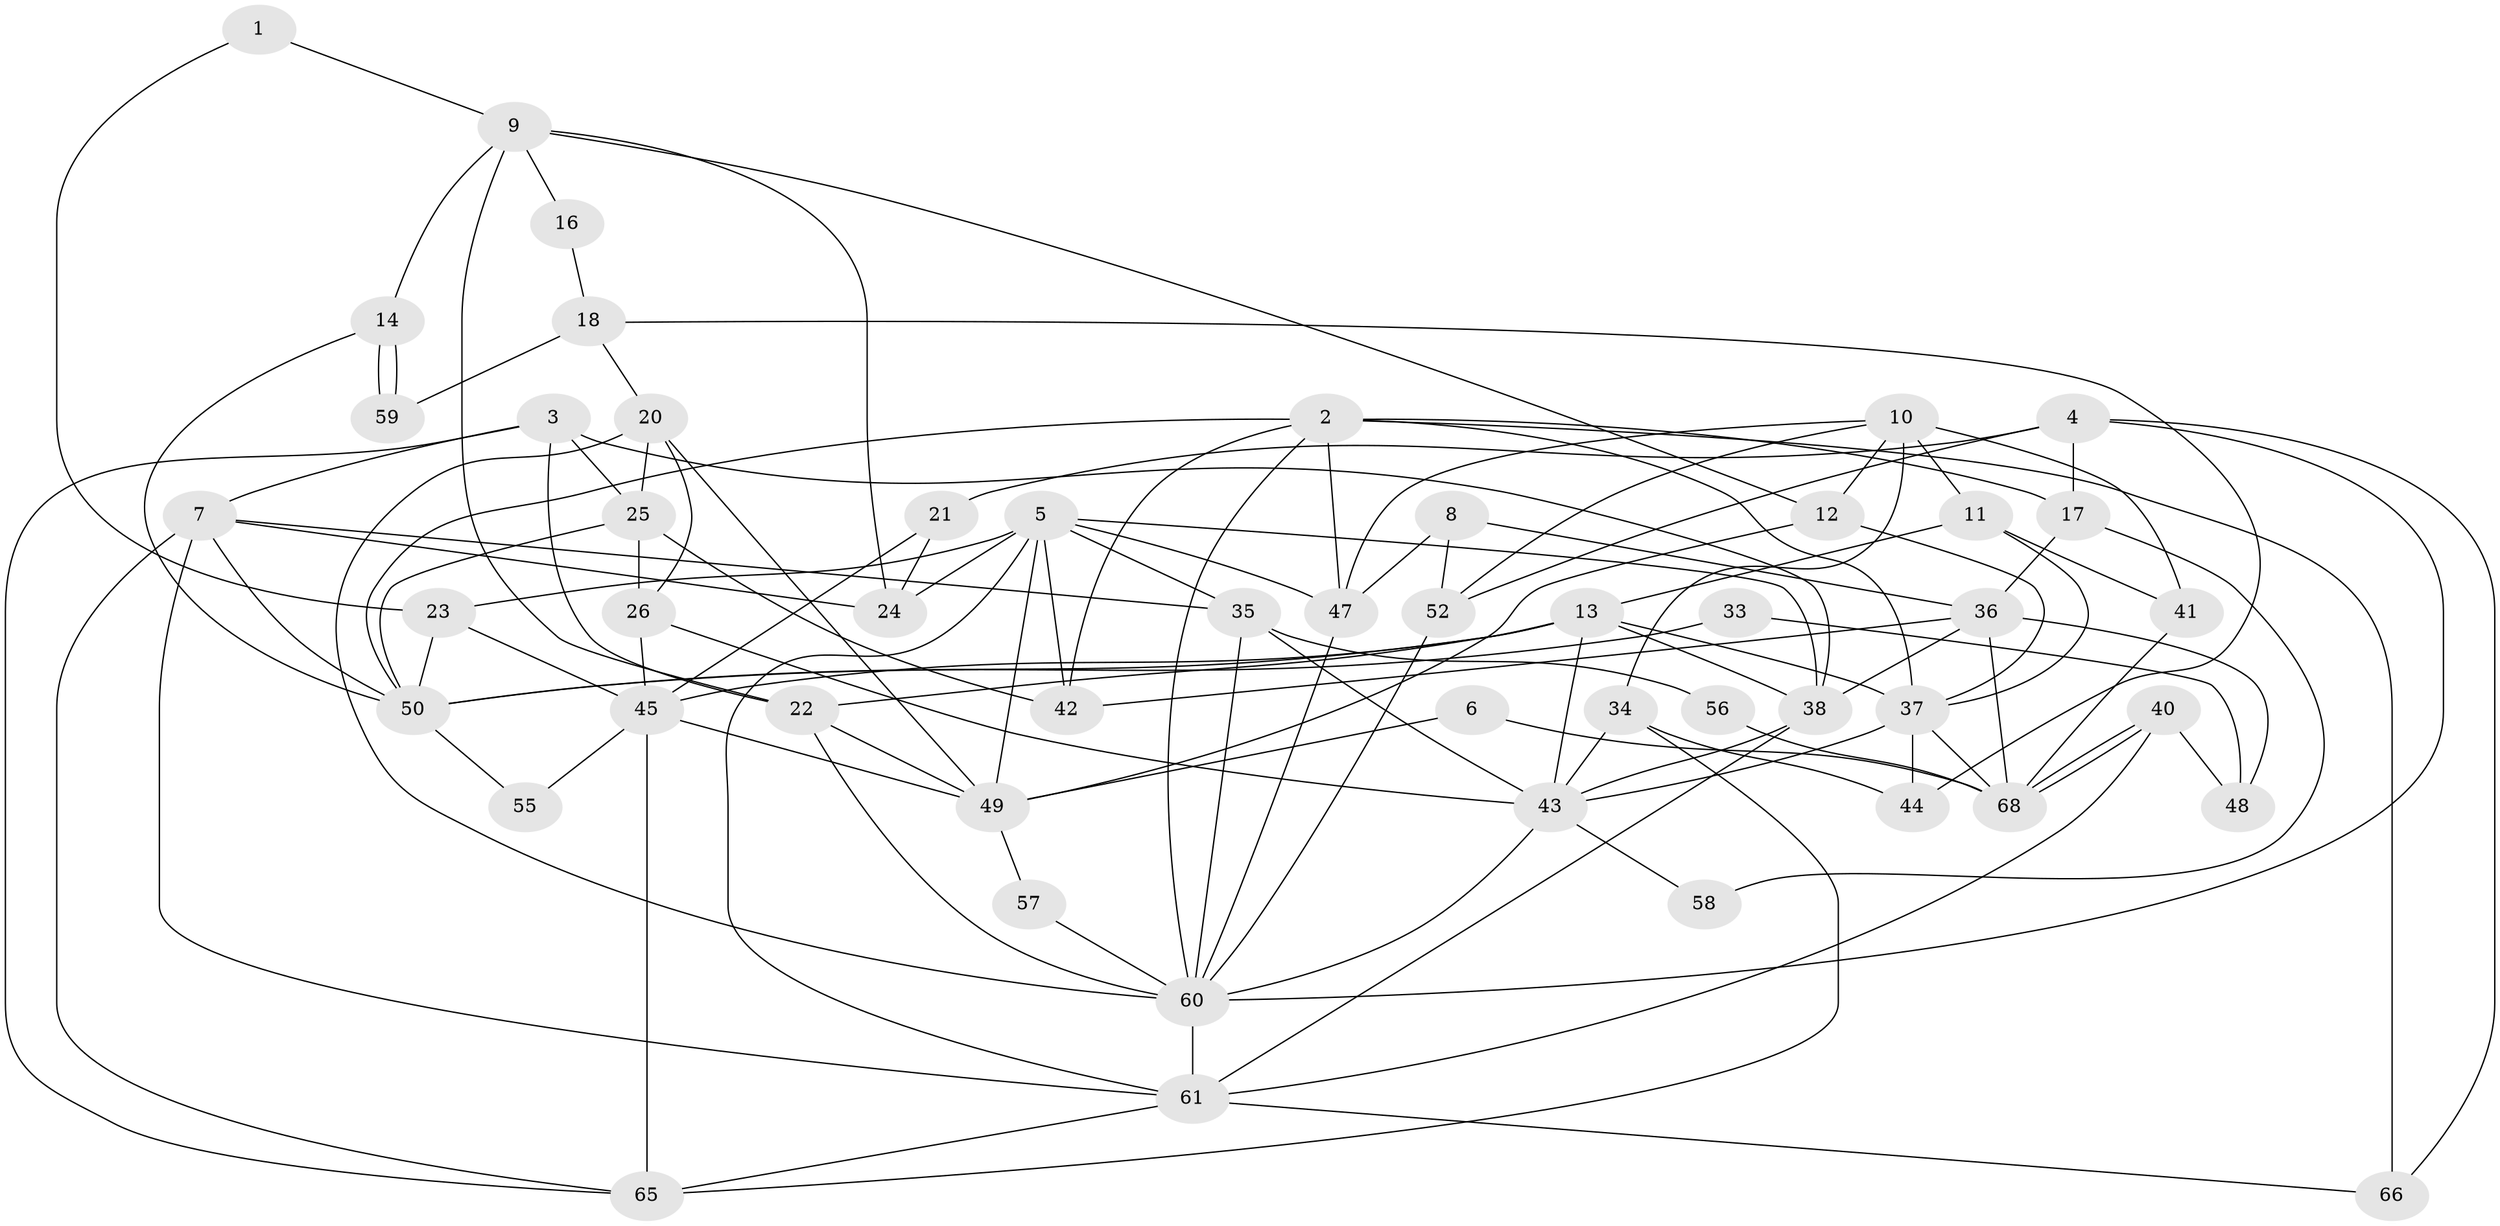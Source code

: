 // Generated by graph-tools (version 1.1) at 2025/52/02/27/25 19:52:08]
// undirected, 51 vertices, 119 edges
graph export_dot {
graph [start="1"]
  node [color=gray90,style=filled];
  1;
  2 [super="+39"];
  3 [super="+30"];
  4;
  5 [super="+28"];
  6;
  7 [super="+31"];
  8;
  9 [super="+15"];
  10 [super="+32"];
  11 [super="+19"];
  12 [super="+27"];
  13;
  14;
  16;
  17;
  18 [super="+29"];
  20;
  21;
  22 [super="+53"];
  23;
  24 [super="+51"];
  25 [super="+67"];
  26;
  33;
  34;
  35;
  36;
  37 [super="+64"];
  38 [super="+46"];
  40;
  41;
  42;
  43 [super="+70"];
  44;
  45 [super="+73"];
  47 [super="+63"];
  48;
  49;
  50 [super="+72"];
  52 [super="+54"];
  55;
  56;
  57;
  58;
  59;
  60 [super="+62"];
  61 [super="+71"];
  65;
  66;
  68 [super="+69"];
  1 -- 23;
  1 -- 9;
  2 -- 47;
  2 -- 37;
  2 -- 66;
  2 -- 17;
  2 -- 50;
  2 -- 42;
  2 -- 60;
  3 -- 7;
  3 -- 65;
  3 -- 38;
  3 -- 25;
  3 -- 22;
  4 -- 21;
  4 -- 17;
  4 -- 52;
  4 -- 66;
  4 -- 60;
  5 -- 42;
  5 -- 23;
  5 -- 49;
  5 -- 35;
  5 -- 24;
  5 -- 61;
  5 -- 47;
  5 -- 38;
  6 -- 49;
  6 -- 68;
  7 -- 24 [weight=2];
  7 -- 61;
  7 -- 65;
  7 -- 50;
  7 -- 35;
  8 -- 47;
  8 -- 36;
  8 -- 52;
  9 -- 14;
  9 -- 16;
  9 -- 22;
  9 -- 24;
  9 -- 12;
  10 -- 34;
  10 -- 41;
  10 -- 12;
  10 -- 52;
  10 -- 11 [weight=2];
  10 -- 47;
  11 -- 13;
  11 -- 41;
  11 -- 37;
  12 -- 37;
  12 -- 49;
  13 -- 37;
  13 -- 22;
  13 -- 43;
  13 -- 45;
  13 -- 50;
  13 -- 38;
  14 -- 59;
  14 -- 59;
  14 -- 50;
  16 -- 18;
  17 -- 36;
  17 -- 58;
  18 -- 20;
  18 -- 59;
  18 -- 44;
  20 -- 25;
  20 -- 60;
  20 -- 26;
  20 -- 49;
  21 -- 45;
  21 -- 24;
  22 -- 49;
  22 -- 60;
  23 -- 50;
  23 -- 45;
  25 -- 26;
  25 -- 42;
  25 -- 50;
  26 -- 43;
  26 -- 45;
  33 -- 48;
  33 -- 50;
  34 -- 65;
  34 -- 44;
  34 -- 43;
  35 -- 43;
  35 -- 56;
  35 -- 60;
  36 -- 42;
  36 -- 48;
  36 -- 68;
  36 -- 38;
  37 -- 68;
  37 -- 43;
  37 -- 44;
  38 -- 61;
  38 -- 43;
  40 -- 68;
  40 -- 68;
  40 -- 48;
  40 -- 61;
  41 -- 68;
  43 -- 58;
  43 -- 60;
  45 -- 49;
  45 -- 55;
  45 -- 65;
  47 -- 60;
  49 -- 57;
  50 -- 55;
  52 -- 60;
  56 -- 68;
  57 -- 60;
  60 -- 61;
  61 -- 65;
  61 -- 66;
}
